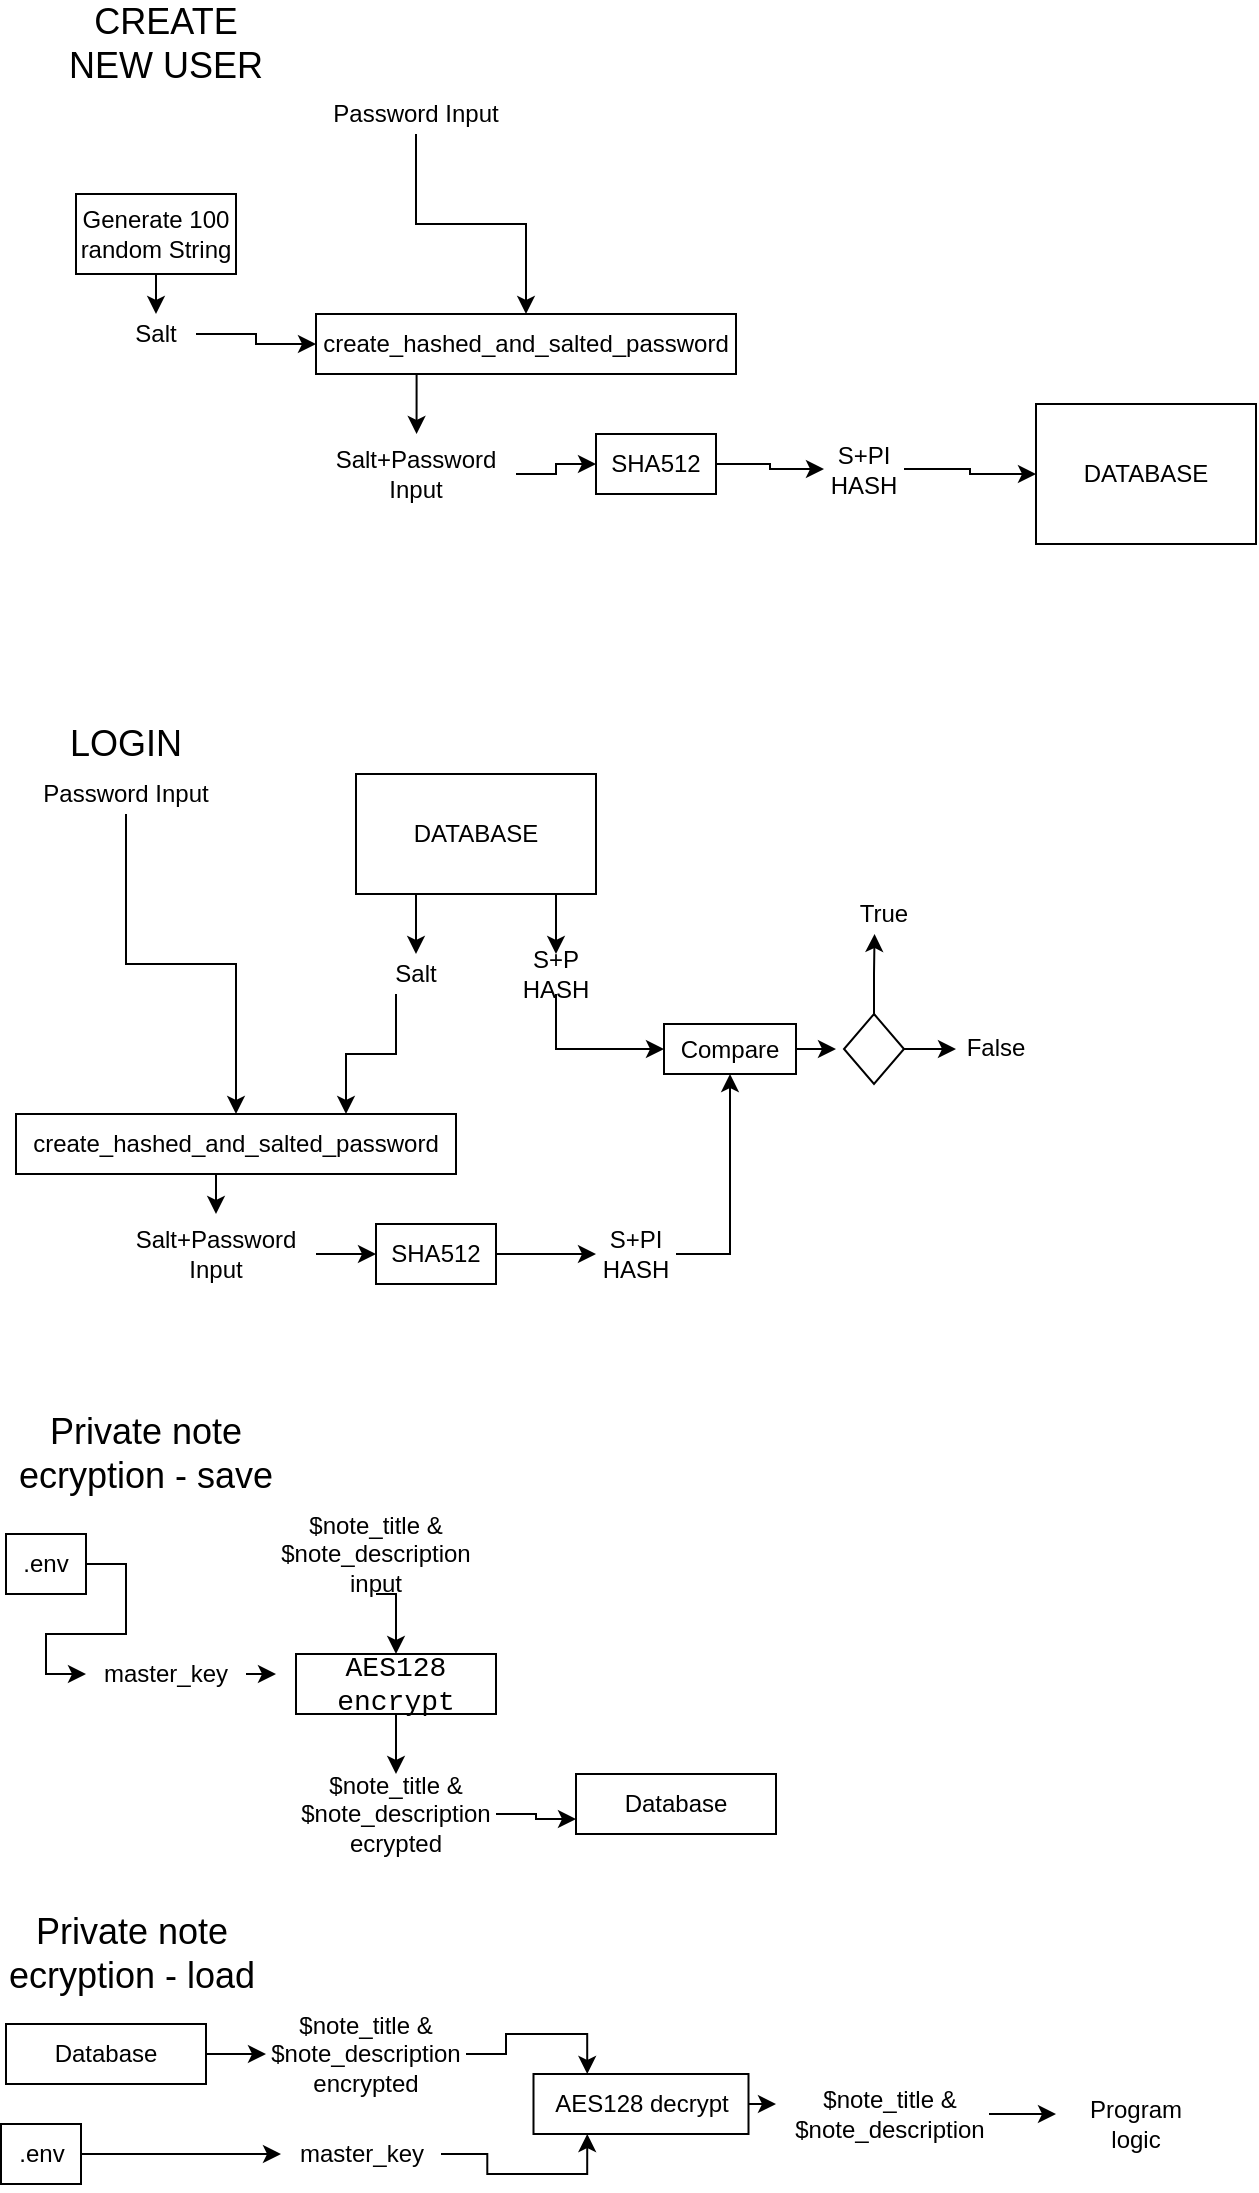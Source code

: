 <mxfile version="13.0.3" type="device"><diagram id="SreGDEFkd0FHgvFaH3a3" name="Page-1"><mxGraphModel dx="852" dy="494" grid="1" gridSize="10" guides="1" tooltips="1" connect="1" arrows="1" fold="1" page="1" pageScale="1" pageWidth="827" pageHeight="1169" math="0" shadow="0"><root><mxCell id="0"/><mxCell id="1" parent="0"/><mxCell id="4o8VlXsBGGANb6vNP8Gw-8" style="edgeStyle=orthogonalEdgeStyle;rounded=0;orthogonalLoop=1;jettySize=auto;html=1;exitX=0.5;exitY=1;exitDx=0;exitDy=0;entryX=0.5;entryY=0;entryDx=0;entryDy=0;" parent="1" source="4o8VlXsBGGANb6vNP8Gw-1" target="4o8VlXsBGGANb6vNP8Gw-4" edge="1"><mxGeometry relative="1" as="geometry"/></mxCell><mxCell id="4o8VlXsBGGANb6vNP8Gw-1" value="Password Input" style="text;html=1;strokeColor=none;fillColor=none;align=center;verticalAlign=middle;whiteSpace=wrap;rounded=0;" parent="1" vertex="1"><mxGeometry x="170" y="60" width="100" height="20" as="geometry"/></mxCell><mxCell id="4o8VlXsBGGANb6vNP8Gw-13" style="edgeStyle=orthogonalEdgeStyle;rounded=0;orthogonalLoop=1;jettySize=auto;html=1;exitX=1;exitY=0.5;exitDx=0;exitDy=0;entryX=0;entryY=0.5;entryDx=0;entryDy=0;" parent="1" source="4o8VlXsBGGANb6vNP8Gw-2" target="4o8VlXsBGGANb6vNP8Gw-12" edge="1"><mxGeometry relative="1" as="geometry"/></mxCell><mxCell id="4o8VlXsBGGANb6vNP8Gw-2" value="SHA512" style="rounded=0;whiteSpace=wrap;html=1;" parent="1" vertex="1"><mxGeometry x="310" y="230" width="60" height="30" as="geometry"/></mxCell><mxCell id="4o8VlXsBGGANb6vNP8Gw-6" style="edgeStyle=orthogonalEdgeStyle;rounded=0;orthogonalLoop=1;jettySize=auto;html=1;exitX=0.5;exitY=1;exitDx=0;exitDy=0;entryX=0.5;entryY=0;entryDx=0;entryDy=0;" parent="1" source="4o8VlXsBGGANb6vNP8Gw-3" target="4o8VlXsBGGANb6vNP8Gw-5" edge="1"><mxGeometry relative="1" as="geometry"/></mxCell><mxCell id="4o8VlXsBGGANb6vNP8Gw-3" value="Generate 100 random String" style="rounded=0;whiteSpace=wrap;html=1;" parent="1" vertex="1"><mxGeometry x="50" y="110" width="80" height="40" as="geometry"/></mxCell><mxCell id="4o8VlXsBGGANb6vNP8Gw-9" style="edgeStyle=orthogonalEdgeStyle;rounded=0;orthogonalLoop=1;jettySize=auto;html=1;exitX=0.25;exitY=1;exitDx=0;exitDy=0;" parent="1" source="4o8VlXsBGGANb6vNP8Gw-4" edge="1"><mxGeometry relative="1" as="geometry"><mxPoint x="220.286" y="230" as="targetPoint"/></mxGeometry></mxCell><mxCell id="4o8VlXsBGGANb6vNP8Gw-4" value="create_hashed_and_salted_password" style="rounded=0;whiteSpace=wrap;html=1;" parent="1" vertex="1"><mxGeometry x="170" y="170" width="210" height="30" as="geometry"/></mxCell><mxCell id="4o8VlXsBGGANb6vNP8Gw-7" style="edgeStyle=orthogonalEdgeStyle;rounded=0;orthogonalLoop=1;jettySize=auto;html=1;exitX=1;exitY=0.5;exitDx=0;exitDy=0;entryX=0;entryY=0.5;entryDx=0;entryDy=0;" parent="1" source="4o8VlXsBGGANb6vNP8Gw-5" target="4o8VlXsBGGANb6vNP8Gw-4" edge="1"><mxGeometry relative="1" as="geometry"/></mxCell><mxCell id="4o8VlXsBGGANb6vNP8Gw-5" value="Salt" style="text;html=1;strokeColor=none;fillColor=none;align=center;verticalAlign=middle;whiteSpace=wrap;rounded=0;" parent="1" vertex="1"><mxGeometry x="70" y="170" width="40" height="20" as="geometry"/></mxCell><mxCell id="4o8VlXsBGGANb6vNP8Gw-11" style="edgeStyle=orthogonalEdgeStyle;rounded=0;orthogonalLoop=1;jettySize=auto;html=1;exitX=1;exitY=0.5;exitDx=0;exitDy=0;entryX=0;entryY=0.5;entryDx=0;entryDy=0;" parent="1" source="4o8VlXsBGGANb6vNP8Gw-10" target="4o8VlXsBGGANb6vNP8Gw-2" edge="1"><mxGeometry relative="1" as="geometry"/></mxCell><mxCell id="4o8VlXsBGGANb6vNP8Gw-10" value="Salt+Password Input" style="text;html=1;strokeColor=none;fillColor=none;align=center;verticalAlign=middle;whiteSpace=wrap;rounded=0;" parent="1" vertex="1"><mxGeometry x="170" y="230" width="100" height="40" as="geometry"/></mxCell><mxCell id="4o8VlXsBGGANb6vNP8Gw-15" style="edgeStyle=orthogonalEdgeStyle;rounded=0;orthogonalLoop=1;jettySize=auto;html=1;exitX=1;exitY=0.5;exitDx=0;exitDy=0;entryX=0;entryY=0.5;entryDx=0;entryDy=0;" parent="1" source="4o8VlXsBGGANb6vNP8Gw-12" target="4o8VlXsBGGANb6vNP8Gw-14" edge="1"><mxGeometry relative="1" as="geometry"/></mxCell><mxCell id="4o8VlXsBGGANb6vNP8Gw-12" value="S+PI HASH" style="text;html=1;strokeColor=none;fillColor=none;align=center;verticalAlign=middle;whiteSpace=wrap;rounded=0;" parent="1" vertex="1"><mxGeometry x="424" y="230" width="40" height="35" as="geometry"/></mxCell><mxCell id="4o8VlXsBGGANb6vNP8Gw-14" value="DATABASE" style="rounded=0;whiteSpace=wrap;html=1;" parent="1" vertex="1"><mxGeometry x="530" y="215" width="110" height="70" as="geometry"/></mxCell><mxCell id="4o8VlXsBGGANb6vNP8Gw-16" value="&lt;font style=&quot;font-size: 18px&quot;&gt;CREATE NEW USER&lt;/font&gt;" style="text;html=1;strokeColor=none;fillColor=none;align=center;verticalAlign=middle;whiteSpace=wrap;rounded=0;" parent="1" vertex="1"><mxGeometry x="40" y="20" width="110" height="30" as="geometry"/></mxCell><mxCell id="4o8VlXsBGGANb6vNP8Gw-17" value="&lt;font style=&quot;font-size: 18px&quot;&gt;LOGIN&lt;/font&gt;" style="text;html=1;strokeColor=none;fillColor=none;align=center;verticalAlign=middle;whiteSpace=wrap;rounded=0;" parent="1" vertex="1"><mxGeometry x="20" y="370" width="110" height="30" as="geometry"/></mxCell><mxCell id="4o8VlXsBGGANb6vNP8Gw-26" style="edgeStyle=orthogonalEdgeStyle;rounded=0;orthogonalLoop=1;jettySize=auto;html=1;exitX=0.5;exitY=1;exitDx=0;exitDy=0;entryX=0.5;entryY=0;entryDx=0;entryDy=0;" parent="1" source="4o8VlXsBGGANb6vNP8Gw-18" target="4o8VlXsBGGANb6vNP8Gw-25" edge="1"><mxGeometry relative="1" as="geometry"/></mxCell><mxCell id="4o8VlXsBGGANb6vNP8Gw-18" value="Password Input" style="text;html=1;strokeColor=none;fillColor=none;align=center;verticalAlign=middle;whiteSpace=wrap;rounded=0;" parent="1" vertex="1"><mxGeometry x="30" y="400" width="90" height="20" as="geometry"/></mxCell><mxCell id="4o8VlXsBGGANb6vNP8Gw-35" style="edgeStyle=orthogonalEdgeStyle;rounded=0;orthogonalLoop=1;jettySize=auto;html=1;exitX=0.75;exitY=1;exitDx=0;exitDy=0;entryX=0.5;entryY=0;entryDx=0;entryDy=0;" parent="1" source="4o8VlXsBGGANb6vNP8Gw-19" target="4o8VlXsBGGANb6vNP8Gw-20" edge="1"><mxGeometry relative="1" as="geometry"/></mxCell><mxCell id="4o8VlXsBGGANb6vNP8Gw-38" style="edgeStyle=orthogonalEdgeStyle;rounded=0;orthogonalLoop=1;jettySize=auto;html=1;exitX=0.25;exitY=1;exitDx=0;exitDy=0;entryX=0.5;entryY=0;entryDx=0;entryDy=0;" parent="1" source="4o8VlXsBGGANb6vNP8Gw-19" target="4o8VlXsBGGANb6vNP8Gw-22" edge="1"><mxGeometry relative="1" as="geometry"/></mxCell><mxCell id="4o8VlXsBGGANb6vNP8Gw-19" value="DATABASE" style="rounded=0;whiteSpace=wrap;html=1;" parent="1" vertex="1"><mxGeometry x="190" y="400" width="120" height="60" as="geometry"/></mxCell><mxCell id="4o8VlXsBGGANb6vNP8Gw-36" style="edgeStyle=orthogonalEdgeStyle;rounded=0;orthogonalLoop=1;jettySize=auto;html=1;exitX=0.5;exitY=1;exitDx=0;exitDy=0;entryX=0;entryY=0.5;entryDx=0;entryDy=0;" parent="1" source="4o8VlXsBGGANb6vNP8Gw-20" target="4o8VlXsBGGANb6vNP8Gw-34" edge="1"><mxGeometry relative="1" as="geometry"/></mxCell><mxCell id="4o8VlXsBGGANb6vNP8Gw-20" value="S+P HASH" style="text;html=1;strokeColor=none;fillColor=none;align=center;verticalAlign=middle;whiteSpace=wrap;rounded=0;" parent="1" vertex="1"><mxGeometry x="270" y="490" width="40" height="20" as="geometry"/></mxCell><mxCell id="4o8VlXsBGGANb6vNP8Gw-27" style="edgeStyle=orthogonalEdgeStyle;rounded=0;orthogonalLoop=1;jettySize=auto;html=1;exitX=0.25;exitY=1;exitDx=0;exitDy=0;entryX=0.75;entryY=0;entryDx=0;entryDy=0;" parent="1" source="4o8VlXsBGGANb6vNP8Gw-22" target="4o8VlXsBGGANb6vNP8Gw-25" edge="1"><mxGeometry relative="1" as="geometry"/></mxCell><mxCell id="4o8VlXsBGGANb6vNP8Gw-22" value="Salt" style="text;html=1;strokeColor=none;fillColor=none;align=center;verticalAlign=middle;whiteSpace=wrap;rounded=0;" parent="1" vertex="1"><mxGeometry x="200" y="490" width="40" height="20" as="geometry"/></mxCell><mxCell id="4o8VlXsBGGANb6vNP8Gw-29" style="edgeStyle=orthogonalEdgeStyle;rounded=0;orthogonalLoop=1;jettySize=auto;html=1;exitX=0.5;exitY=1;exitDx=0;exitDy=0;entryX=0.5;entryY=0;entryDx=0;entryDy=0;" parent="1" source="4o8VlXsBGGANb6vNP8Gw-25" target="4o8VlXsBGGANb6vNP8Gw-28" edge="1"><mxGeometry relative="1" as="geometry"/></mxCell><mxCell id="4o8VlXsBGGANb6vNP8Gw-25" value="create_hashed_and_salted_password" style="rounded=0;whiteSpace=wrap;html=1;" parent="1" vertex="1"><mxGeometry x="20" y="570" width="220" height="30" as="geometry"/></mxCell><mxCell id="4o8VlXsBGGANb6vNP8Gw-31" style="edgeStyle=orthogonalEdgeStyle;rounded=0;orthogonalLoop=1;jettySize=auto;html=1;exitX=1;exitY=0.5;exitDx=0;exitDy=0;entryX=0;entryY=0.5;entryDx=0;entryDy=0;" parent="1" source="4o8VlXsBGGANb6vNP8Gw-28" target="4o8VlXsBGGANb6vNP8Gw-30" edge="1"><mxGeometry relative="1" as="geometry"/></mxCell><mxCell id="4o8VlXsBGGANb6vNP8Gw-28" value="Salt+Password Input" style="text;html=1;strokeColor=none;fillColor=none;align=center;verticalAlign=middle;whiteSpace=wrap;rounded=0;" parent="1" vertex="1"><mxGeometry x="70" y="620" width="100" height="40" as="geometry"/></mxCell><mxCell id="4o8VlXsBGGANb6vNP8Gw-33" style="edgeStyle=orthogonalEdgeStyle;rounded=0;orthogonalLoop=1;jettySize=auto;html=1;exitX=1;exitY=0.5;exitDx=0;exitDy=0;entryX=0;entryY=0.5;entryDx=0;entryDy=0;" parent="1" source="4o8VlXsBGGANb6vNP8Gw-30" target="4o8VlXsBGGANb6vNP8Gw-32" edge="1"><mxGeometry relative="1" as="geometry"/></mxCell><mxCell id="4o8VlXsBGGANb6vNP8Gw-30" value="SHA512" style="rounded=0;whiteSpace=wrap;html=1;" parent="1" vertex="1"><mxGeometry x="200" y="625" width="60" height="30" as="geometry"/></mxCell><mxCell id="4o8VlXsBGGANb6vNP8Gw-37" style="edgeStyle=orthogonalEdgeStyle;rounded=0;orthogonalLoop=1;jettySize=auto;html=1;exitX=1;exitY=0.5;exitDx=0;exitDy=0;entryX=0.5;entryY=1;entryDx=0;entryDy=0;" parent="1" source="4o8VlXsBGGANb6vNP8Gw-32" target="4o8VlXsBGGANb6vNP8Gw-34" edge="1"><mxGeometry relative="1" as="geometry"/></mxCell><mxCell id="4o8VlXsBGGANb6vNP8Gw-32" value="S+PI HASH" style="text;html=1;strokeColor=none;fillColor=none;align=center;verticalAlign=middle;whiteSpace=wrap;rounded=0;" parent="1" vertex="1"><mxGeometry x="310" y="622.5" width="40" height="35" as="geometry"/></mxCell><mxCell id="4o8VlXsBGGANb6vNP8Gw-40" style="edgeStyle=orthogonalEdgeStyle;rounded=0;orthogonalLoop=1;jettySize=auto;html=1;exitX=1;exitY=0.5;exitDx=0;exitDy=0;" parent="1" source="4o8VlXsBGGANb6vNP8Gw-34" edge="1"><mxGeometry relative="1" as="geometry"><mxPoint x="430" y="537.655" as="targetPoint"/></mxGeometry></mxCell><mxCell id="4o8VlXsBGGANb6vNP8Gw-34" value="Compare" style="rounded=0;whiteSpace=wrap;html=1;" parent="1" vertex="1"><mxGeometry x="344" y="525" width="66" height="25" as="geometry"/></mxCell><mxCell id="4o8VlXsBGGANb6vNP8Gw-41" style="edgeStyle=orthogonalEdgeStyle;rounded=0;orthogonalLoop=1;jettySize=auto;html=1;exitX=0.5;exitY=0;exitDx=0;exitDy=0;" parent="1" source="4o8VlXsBGGANb6vNP8Gw-39" edge="1"><mxGeometry relative="1" as="geometry"><mxPoint x="449.276" y="480.0" as="targetPoint"/></mxGeometry></mxCell><mxCell id="4o8VlXsBGGANb6vNP8Gw-42" style="edgeStyle=orthogonalEdgeStyle;rounded=0;orthogonalLoop=1;jettySize=auto;html=1;exitX=1;exitY=0.5;exitDx=0;exitDy=0;" parent="1" source="4o8VlXsBGGANb6vNP8Gw-39" edge="1"><mxGeometry relative="1" as="geometry"><mxPoint x="490" y="537.655" as="targetPoint"/></mxGeometry></mxCell><mxCell id="4o8VlXsBGGANb6vNP8Gw-39" value="" style="rhombus;whiteSpace=wrap;html=1;" parent="1" vertex="1"><mxGeometry x="434" y="520" width="30" height="35" as="geometry"/></mxCell><mxCell id="4o8VlXsBGGANb6vNP8Gw-43" value="True" style="text;html=1;strokeColor=none;fillColor=none;align=center;verticalAlign=middle;whiteSpace=wrap;rounded=0;" parent="1" vertex="1"><mxGeometry x="434" y="460" width="40" height="20" as="geometry"/></mxCell><mxCell id="4o8VlXsBGGANb6vNP8Gw-44" value="False" style="text;html=1;strokeColor=none;fillColor=none;align=center;verticalAlign=middle;whiteSpace=wrap;rounded=0;" parent="1" vertex="1"><mxGeometry x="490" y="527" width="40" height="20" as="geometry"/></mxCell><mxCell id="4o8VlXsBGGANb6vNP8Gw-46" value="&lt;font style=&quot;font-size: 18px&quot;&gt;Private note ecryption - save&lt;/font&gt;" style="text;html=1;strokeColor=none;fillColor=none;align=center;verticalAlign=middle;whiteSpace=wrap;rounded=0;" parent="1" vertex="1"><mxGeometry x="20" y="720" width="130" height="40" as="geometry"/></mxCell><mxCell id="VYDdbflmMEekoUaxfjEm-3" style="edgeStyle=orthogonalEdgeStyle;rounded=0;orthogonalLoop=1;jettySize=auto;html=1;exitX=1;exitY=0.5;exitDx=0;exitDy=0;entryX=0;entryY=0.5;entryDx=0;entryDy=0;" parent="1" source="VYDdbflmMEekoUaxfjEm-1" target="VYDdbflmMEekoUaxfjEm-2" edge="1"><mxGeometry relative="1" as="geometry"/></mxCell><mxCell id="VYDdbflmMEekoUaxfjEm-1" value=".env" style="rounded=0;whiteSpace=wrap;html=1;" parent="1" vertex="1"><mxGeometry x="15" y="780" width="40" height="30" as="geometry"/></mxCell><mxCell id="VYDdbflmMEekoUaxfjEm-7" style="edgeStyle=orthogonalEdgeStyle;rounded=0;orthogonalLoop=1;jettySize=auto;html=1;exitX=1;exitY=0.5;exitDx=0;exitDy=0;" parent="1" source="VYDdbflmMEekoUaxfjEm-2" edge="1"><mxGeometry relative="1" as="geometry"><mxPoint x="150" y="849.69" as="targetPoint"/></mxGeometry></mxCell><mxCell id="VYDdbflmMEekoUaxfjEm-2" value="master_key" style="text;html=1;strokeColor=none;fillColor=none;align=center;verticalAlign=middle;whiteSpace=wrap;rounded=0;" parent="1" vertex="1"><mxGeometry x="55" y="840" width="80" height="20" as="geometry"/></mxCell><mxCell id="VYDdbflmMEekoUaxfjEm-6" style="edgeStyle=orthogonalEdgeStyle;rounded=0;orthogonalLoop=1;jettySize=auto;html=1;exitX=0.5;exitY=1;exitDx=0;exitDy=0;entryX=0.5;entryY=0;entryDx=0;entryDy=0;" parent="1" source="VYDdbflmMEekoUaxfjEm-4" target="VYDdbflmMEekoUaxfjEm-5" edge="1"><mxGeometry relative="1" as="geometry"/></mxCell><mxCell id="VYDdbflmMEekoUaxfjEm-4" value="$note_title &amp;amp; $note_description input" style="text;html=1;strokeColor=none;fillColor=none;align=center;verticalAlign=middle;whiteSpace=wrap;rounded=0;" parent="1" vertex="1"><mxGeometry x="150" y="770" width="100" height="40" as="geometry"/></mxCell><mxCell id="VYDdbflmMEekoUaxfjEm-11" style="edgeStyle=orthogonalEdgeStyle;rounded=0;orthogonalLoop=1;jettySize=auto;html=1;exitX=0.5;exitY=1;exitDx=0;exitDy=0;entryX=0.5;entryY=0;entryDx=0;entryDy=0;" parent="1" source="VYDdbflmMEekoUaxfjEm-5" target="VYDdbflmMEekoUaxfjEm-8" edge="1"><mxGeometry relative="1" as="geometry"/></mxCell><mxCell id="VYDdbflmMEekoUaxfjEm-5" value="&lt;font face=&quot;Consolas, Courier New, monospace&quot;&gt;&lt;span style=&quot;font-size: 14px&quot;&gt;AES128 encrypt&lt;/span&gt;&lt;/font&gt;" style="rounded=0;whiteSpace=wrap;html=1;" parent="1" vertex="1"><mxGeometry x="160" y="840" width="100" height="30" as="geometry"/></mxCell><mxCell id="VYDdbflmMEekoUaxfjEm-10" style="edgeStyle=orthogonalEdgeStyle;rounded=0;orthogonalLoop=1;jettySize=auto;html=1;exitX=1;exitY=0.5;exitDx=0;exitDy=0;entryX=0;entryY=0.75;entryDx=0;entryDy=0;" parent="1" source="VYDdbflmMEekoUaxfjEm-8" target="VYDdbflmMEekoUaxfjEm-9" edge="1"><mxGeometry relative="1" as="geometry"/></mxCell><mxCell id="VYDdbflmMEekoUaxfjEm-8" value="$note_title &amp;amp; $note_description ecrypted" style="text;html=1;strokeColor=none;fillColor=none;align=center;verticalAlign=middle;whiteSpace=wrap;rounded=0;" parent="1" vertex="1"><mxGeometry x="160" y="900" width="100" height="40" as="geometry"/></mxCell><mxCell id="VYDdbflmMEekoUaxfjEm-9" value="Database" style="rounded=0;whiteSpace=wrap;html=1;" parent="1" vertex="1"><mxGeometry x="300" y="900" width="100" height="30" as="geometry"/></mxCell><mxCell id="VYDdbflmMEekoUaxfjEm-12" value="&lt;font style=&quot;font-size: 18px&quot;&gt;Private note ecryption - load&lt;/font&gt;" style="text;html=1;strokeColor=none;fillColor=none;align=center;verticalAlign=middle;whiteSpace=wrap;rounded=0;" parent="1" vertex="1"><mxGeometry x="12.5" y="970" width="130" height="40" as="geometry"/></mxCell><mxCell id="VYDdbflmMEekoUaxfjEm-13" style="edgeStyle=orthogonalEdgeStyle;rounded=0;orthogonalLoop=1;jettySize=auto;html=1;exitX=1;exitY=0.5;exitDx=0;exitDy=0;entryX=0;entryY=0.5;entryDx=0;entryDy=0;" parent="1" source="VYDdbflmMEekoUaxfjEm-14" target="VYDdbflmMEekoUaxfjEm-16" edge="1"><mxGeometry relative="1" as="geometry"/></mxCell><mxCell id="VYDdbflmMEekoUaxfjEm-14" value=".env" style="rounded=0;whiteSpace=wrap;html=1;" parent="1" vertex="1"><mxGeometry x="12.5" y="1075" width="40" height="30" as="geometry"/></mxCell><mxCell id="VYDdbflmMEekoUaxfjEm-30" style="edgeStyle=orthogonalEdgeStyle;rounded=0;orthogonalLoop=1;jettySize=auto;html=1;exitX=1;exitY=0.5;exitDx=0;exitDy=0;entryX=0.25;entryY=1;entryDx=0;entryDy=0;" parent="1" source="VYDdbflmMEekoUaxfjEm-16" target="VYDdbflmMEekoUaxfjEm-28" edge="1"><mxGeometry relative="1" as="geometry"/></mxCell><mxCell id="VYDdbflmMEekoUaxfjEm-16" value="master_key" style="text;html=1;strokeColor=none;fillColor=none;align=center;verticalAlign=middle;whiteSpace=wrap;rounded=0;" parent="1" vertex="1"><mxGeometry x="152.5" y="1080" width="80" height="20" as="geometry"/></mxCell><mxCell id="VYDdbflmMEekoUaxfjEm-27" style="edgeStyle=orthogonalEdgeStyle;rounded=0;orthogonalLoop=1;jettySize=auto;html=1;exitX=1;exitY=0.5;exitDx=0;exitDy=0;entryX=0;entryY=0.5;entryDx=0;entryDy=0;" parent="1" source="VYDdbflmMEekoUaxfjEm-23" target="VYDdbflmMEekoUaxfjEm-25" edge="1"><mxGeometry relative="1" as="geometry"/></mxCell><mxCell id="VYDdbflmMEekoUaxfjEm-23" value="Database" style="rounded=0;whiteSpace=wrap;html=1;" parent="1" vertex="1"><mxGeometry x="15" y="1025" width="100" height="30" as="geometry"/></mxCell><mxCell id="VYDdbflmMEekoUaxfjEm-29" style="edgeStyle=orthogonalEdgeStyle;rounded=0;orthogonalLoop=1;jettySize=auto;html=1;exitX=1;exitY=0.5;exitDx=0;exitDy=0;entryX=0.25;entryY=0;entryDx=0;entryDy=0;" parent="1" source="VYDdbflmMEekoUaxfjEm-25" target="VYDdbflmMEekoUaxfjEm-28" edge="1"><mxGeometry relative="1" as="geometry"/></mxCell><mxCell id="VYDdbflmMEekoUaxfjEm-25" value="$note_title &amp;amp; $note_description encrypted" style="text;html=1;strokeColor=none;fillColor=none;align=center;verticalAlign=middle;whiteSpace=wrap;rounded=0;" parent="1" vertex="1"><mxGeometry x="145" y="1020" width="100" height="40" as="geometry"/></mxCell><mxCell id="VYDdbflmMEekoUaxfjEm-32" style="edgeStyle=orthogonalEdgeStyle;rounded=0;orthogonalLoop=1;jettySize=auto;html=1;exitX=1;exitY=0.5;exitDx=0;exitDy=0;" parent="1" source="VYDdbflmMEekoUaxfjEm-28" edge="1"><mxGeometry relative="1" as="geometry"><mxPoint x="400" y="1064.667" as="targetPoint"/></mxGeometry></mxCell><mxCell id="VYDdbflmMEekoUaxfjEm-28" value="AES128 decrypt" style="rounded=0;whiteSpace=wrap;html=1;" parent="1" vertex="1"><mxGeometry x="278.75" y="1050" width="107.5" height="30" as="geometry"/></mxCell><mxCell id="VYDdbflmMEekoUaxfjEm-33" style="edgeStyle=orthogonalEdgeStyle;rounded=0;orthogonalLoop=1;jettySize=auto;html=1;exitX=1;exitY=0.5;exitDx=0;exitDy=0;" parent="1" source="VYDdbflmMEekoUaxfjEm-31" edge="1"><mxGeometry relative="1" as="geometry"><mxPoint x="540" y="1069.667" as="targetPoint"/></mxGeometry></mxCell><mxCell id="VYDdbflmMEekoUaxfjEm-31" value="$note_title &amp;amp; $note_description" style="text;html=1;strokeColor=none;fillColor=none;align=center;verticalAlign=middle;whiteSpace=wrap;rounded=0;" parent="1" vertex="1"><mxGeometry x="406.5" y="1050" width="100" height="40" as="geometry"/></mxCell><mxCell id="VYDdbflmMEekoUaxfjEm-34" value="Program logic" style="text;html=1;strokeColor=none;fillColor=none;align=center;verticalAlign=middle;whiteSpace=wrap;rounded=0;" parent="1" vertex="1"><mxGeometry x="550" y="1060" width="60" height="30" as="geometry"/></mxCell></root></mxGraphModel></diagram></mxfile>